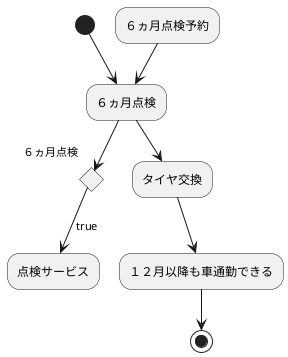 @startuml activity
(*) --> "６ヵ月点検"

if "６ヵ月点検" then
    -->[true] "点検サービス"
else
endif
"６ヵ月点検予約" --> "６ヵ月点検"
"６ヵ月点検" --> "タイヤ交換"
"タイヤ交換" --> "１２月以降も車通勤できる"
"１２月以降も車通勤できる" --> (*)
@enduml
